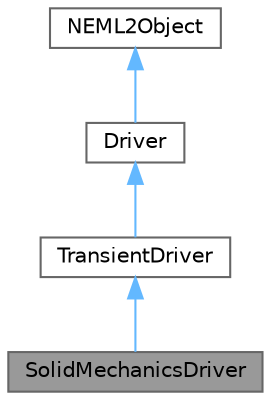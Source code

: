 digraph "SolidMechanicsDriver"
{
 // LATEX_PDF_SIZE
  bgcolor="transparent";
  edge [fontname=Helvetica,fontsize=10,labelfontname=Helvetica,labelfontsize=10];
  node [fontname=Helvetica,fontsize=10,shape=box,height=0.2,width=0.4];
  Node1 [id="Node000001",label="SolidMechanicsDriver",height=0.2,width=0.4,color="gray40", fillcolor="grey60", style="filled", fontcolor="black",tooltip="The transient driver specialized for solid mechanics problems."];
  Node2 -> Node1 [id="edge1_Node000001_Node000002",dir="back",color="steelblue1",style="solid",tooltip=" "];
  Node2 [id="Node000002",label="TransientDriver",height=0.2,width=0.4,color="gray40", fillcolor="white", style="filled",URL="$classneml2_1_1TransientDriver.html",tooltip="The driver for a transient initial-value problem."];
  Node3 -> Node2 [id="edge2_Node000002_Node000003",dir="back",color="steelblue1",style="solid",tooltip=" "];
  Node3 [id="Node000003",label="Driver",height=0.2,width=0.4,color="gray40", fillcolor="white", style="filled",URL="$classneml2_1_1Driver.html",tooltip="The Driver drives the execution of a NEML2 Model."];
  Node4 -> Node3 [id="edge3_Node000003_Node000004",dir="back",color="steelblue1",style="solid",tooltip=" "];
  Node4 [id="Node000004",label="NEML2Object",height=0.2,width=0.4,color="gray40", fillcolor="white", style="filled",URL="$classneml2_1_1NEML2Object.html",tooltip="The base class of all \"manufacturable\" objects in the NEML2 library."];
}
